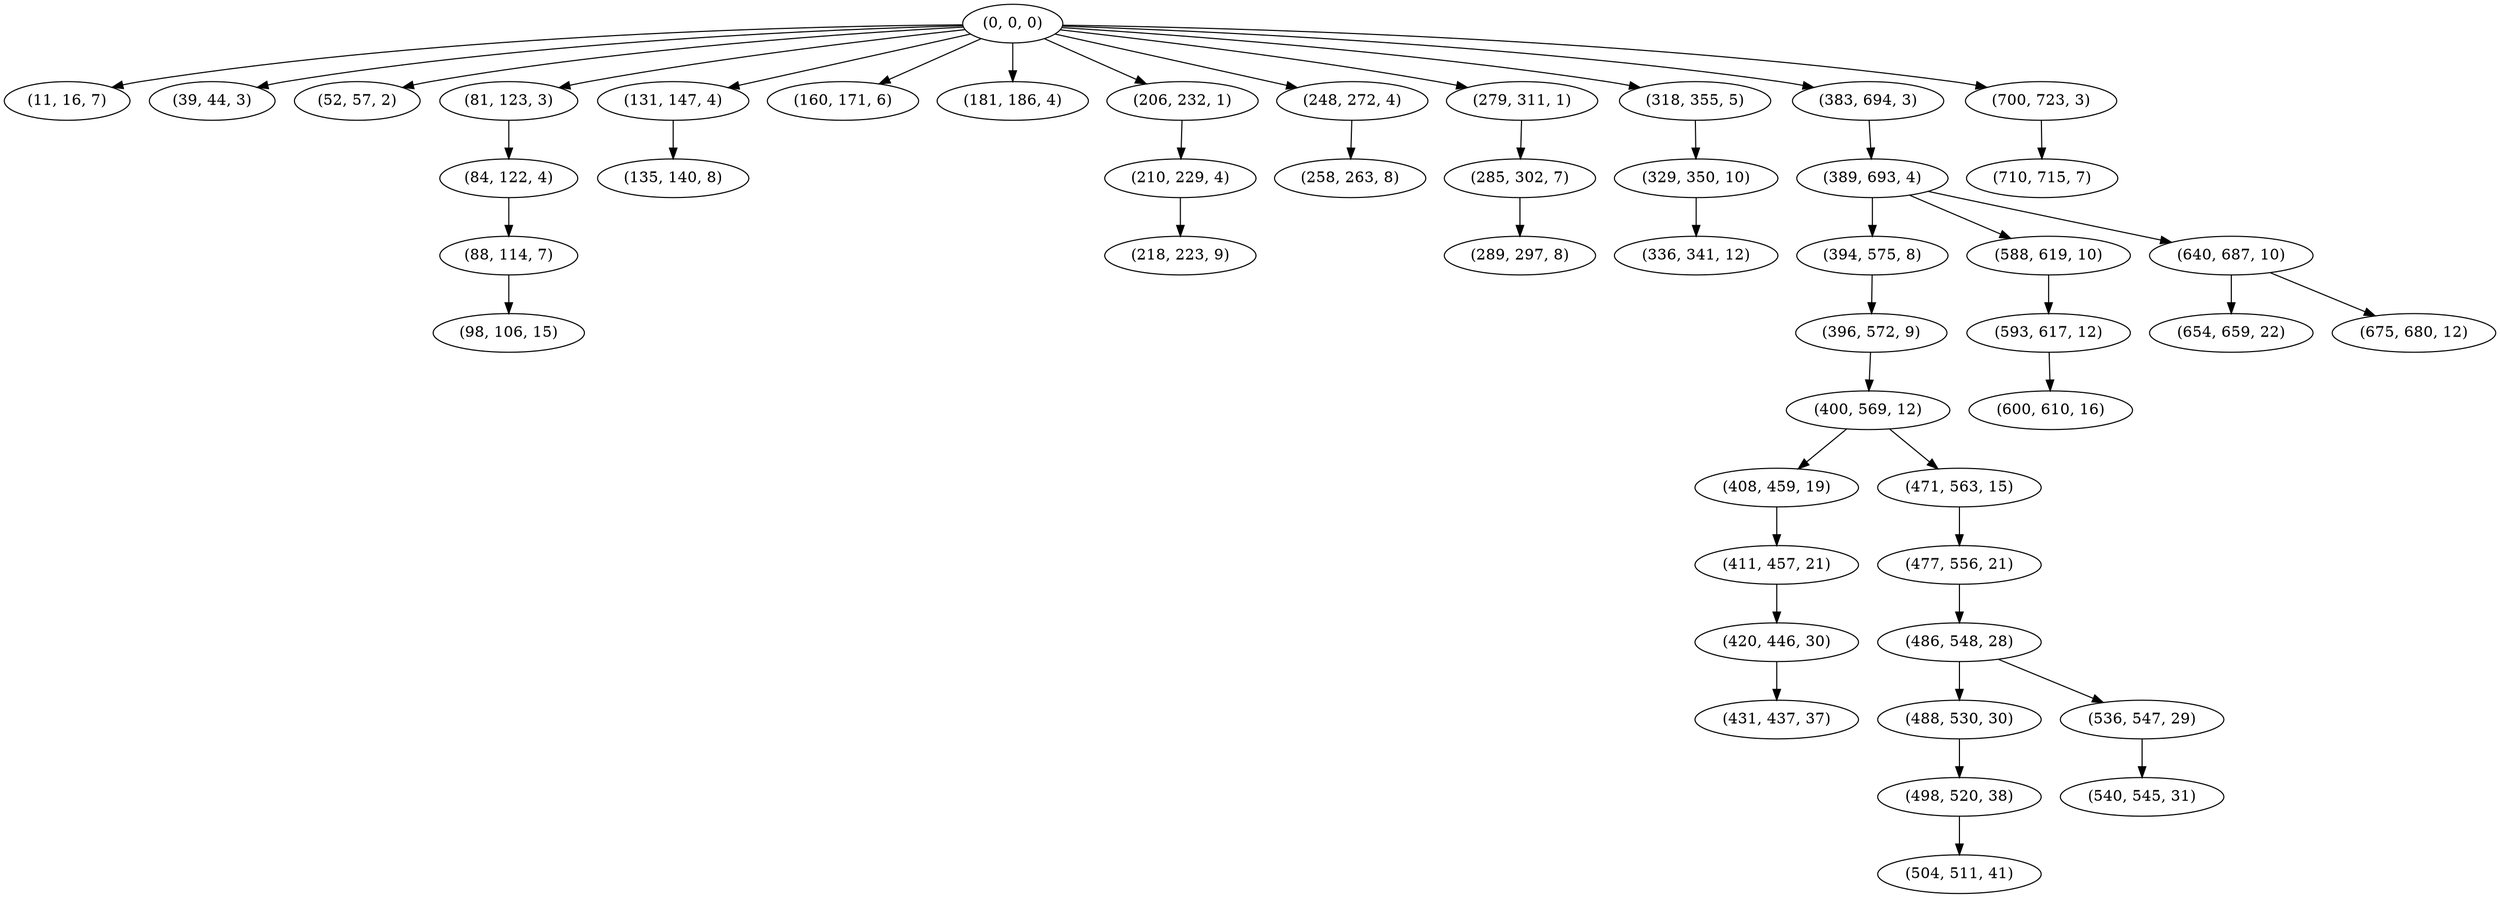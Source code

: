 digraph tree {
    "(0, 0, 0)";
    "(11, 16, 7)";
    "(39, 44, 3)";
    "(52, 57, 2)";
    "(81, 123, 3)";
    "(84, 122, 4)";
    "(88, 114, 7)";
    "(98, 106, 15)";
    "(131, 147, 4)";
    "(135, 140, 8)";
    "(160, 171, 6)";
    "(181, 186, 4)";
    "(206, 232, 1)";
    "(210, 229, 4)";
    "(218, 223, 9)";
    "(248, 272, 4)";
    "(258, 263, 8)";
    "(279, 311, 1)";
    "(285, 302, 7)";
    "(289, 297, 8)";
    "(318, 355, 5)";
    "(329, 350, 10)";
    "(336, 341, 12)";
    "(383, 694, 3)";
    "(389, 693, 4)";
    "(394, 575, 8)";
    "(396, 572, 9)";
    "(400, 569, 12)";
    "(408, 459, 19)";
    "(411, 457, 21)";
    "(420, 446, 30)";
    "(431, 437, 37)";
    "(471, 563, 15)";
    "(477, 556, 21)";
    "(486, 548, 28)";
    "(488, 530, 30)";
    "(498, 520, 38)";
    "(504, 511, 41)";
    "(536, 547, 29)";
    "(540, 545, 31)";
    "(588, 619, 10)";
    "(593, 617, 12)";
    "(600, 610, 16)";
    "(640, 687, 10)";
    "(654, 659, 22)";
    "(675, 680, 12)";
    "(700, 723, 3)";
    "(710, 715, 7)";
    "(0, 0, 0)" -> "(11, 16, 7)";
    "(0, 0, 0)" -> "(39, 44, 3)";
    "(0, 0, 0)" -> "(52, 57, 2)";
    "(0, 0, 0)" -> "(81, 123, 3)";
    "(0, 0, 0)" -> "(131, 147, 4)";
    "(0, 0, 0)" -> "(160, 171, 6)";
    "(0, 0, 0)" -> "(181, 186, 4)";
    "(0, 0, 0)" -> "(206, 232, 1)";
    "(0, 0, 0)" -> "(248, 272, 4)";
    "(0, 0, 0)" -> "(279, 311, 1)";
    "(0, 0, 0)" -> "(318, 355, 5)";
    "(0, 0, 0)" -> "(383, 694, 3)";
    "(0, 0, 0)" -> "(700, 723, 3)";
    "(81, 123, 3)" -> "(84, 122, 4)";
    "(84, 122, 4)" -> "(88, 114, 7)";
    "(88, 114, 7)" -> "(98, 106, 15)";
    "(131, 147, 4)" -> "(135, 140, 8)";
    "(206, 232, 1)" -> "(210, 229, 4)";
    "(210, 229, 4)" -> "(218, 223, 9)";
    "(248, 272, 4)" -> "(258, 263, 8)";
    "(279, 311, 1)" -> "(285, 302, 7)";
    "(285, 302, 7)" -> "(289, 297, 8)";
    "(318, 355, 5)" -> "(329, 350, 10)";
    "(329, 350, 10)" -> "(336, 341, 12)";
    "(383, 694, 3)" -> "(389, 693, 4)";
    "(389, 693, 4)" -> "(394, 575, 8)";
    "(389, 693, 4)" -> "(588, 619, 10)";
    "(389, 693, 4)" -> "(640, 687, 10)";
    "(394, 575, 8)" -> "(396, 572, 9)";
    "(396, 572, 9)" -> "(400, 569, 12)";
    "(400, 569, 12)" -> "(408, 459, 19)";
    "(400, 569, 12)" -> "(471, 563, 15)";
    "(408, 459, 19)" -> "(411, 457, 21)";
    "(411, 457, 21)" -> "(420, 446, 30)";
    "(420, 446, 30)" -> "(431, 437, 37)";
    "(471, 563, 15)" -> "(477, 556, 21)";
    "(477, 556, 21)" -> "(486, 548, 28)";
    "(486, 548, 28)" -> "(488, 530, 30)";
    "(486, 548, 28)" -> "(536, 547, 29)";
    "(488, 530, 30)" -> "(498, 520, 38)";
    "(498, 520, 38)" -> "(504, 511, 41)";
    "(536, 547, 29)" -> "(540, 545, 31)";
    "(588, 619, 10)" -> "(593, 617, 12)";
    "(593, 617, 12)" -> "(600, 610, 16)";
    "(640, 687, 10)" -> "(654, 659, 22)";
    "(640, 687, 10)" -> "(675, 680, 12)";
    "(700, 723, 3)" -> "(710, 715, 7)";
}
